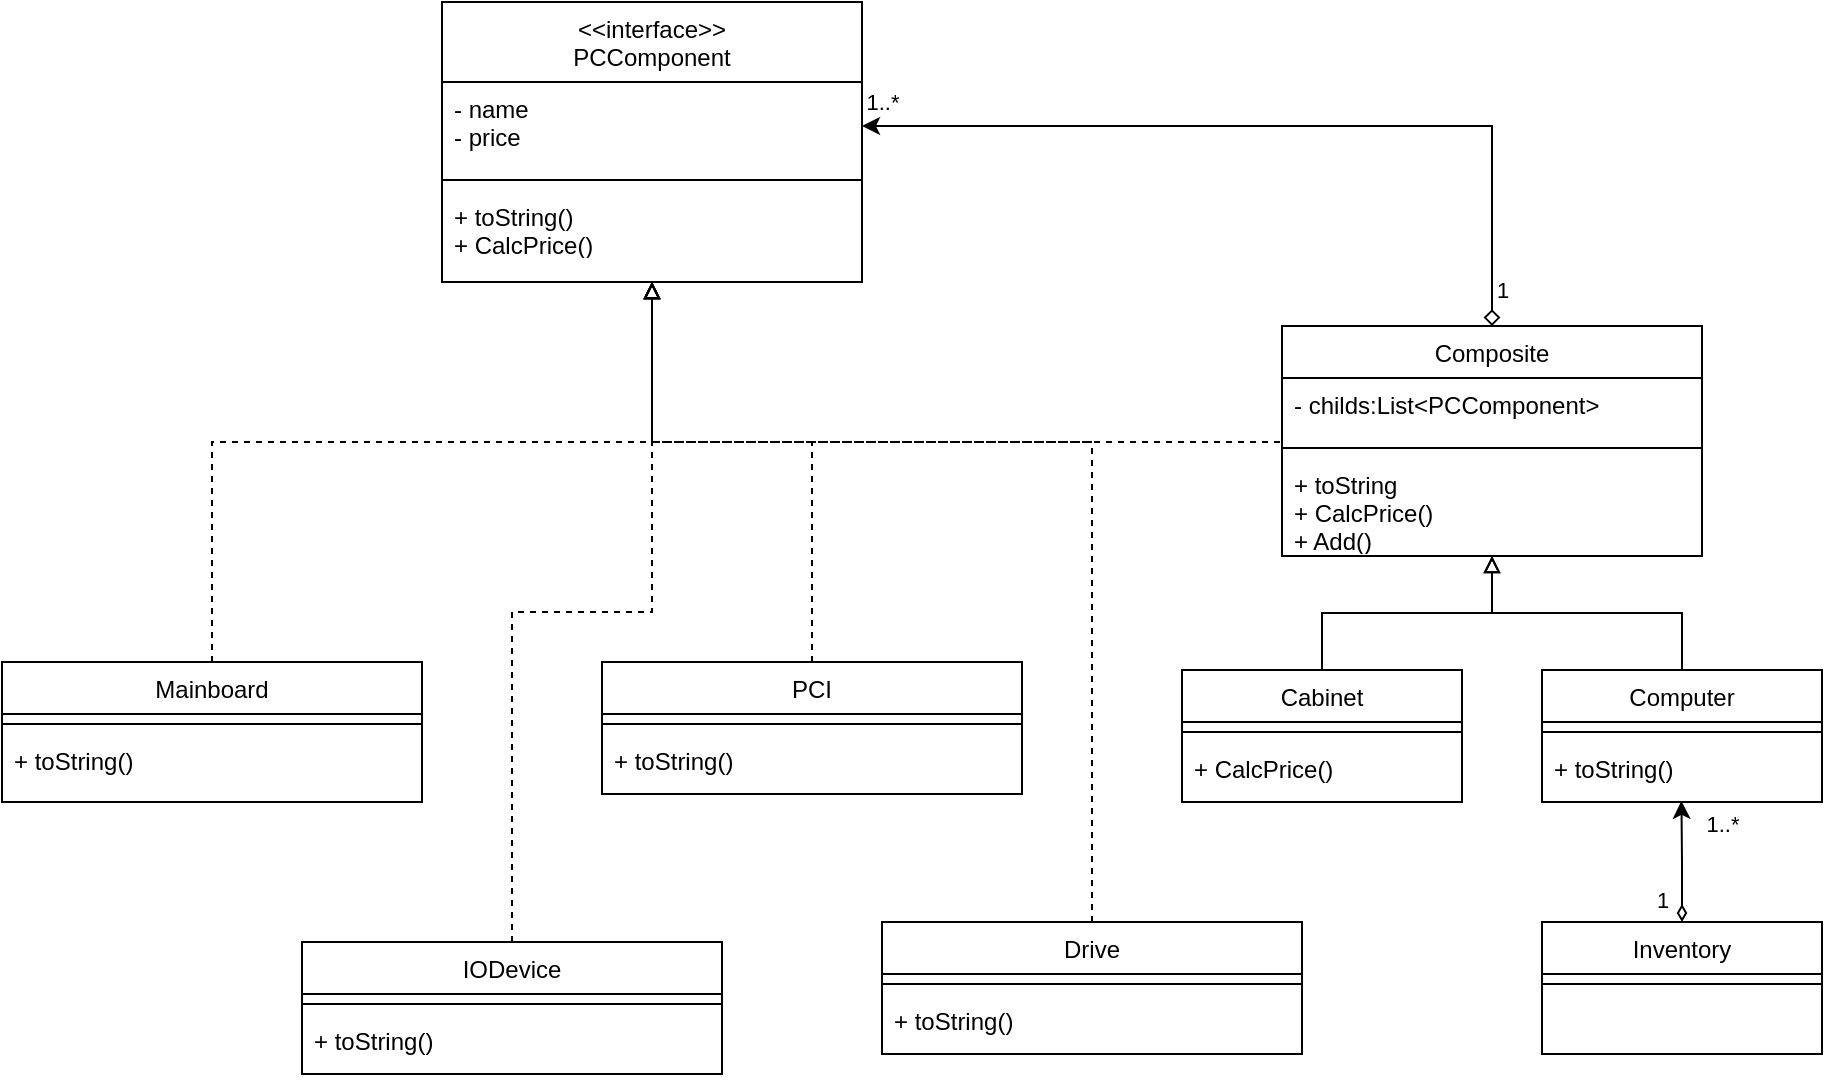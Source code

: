 <mxfile version="19.0.3" type="device"><diagram id="C5RBs43oDa-KdzZeNtuy" name="Page-1"><mxGraphModel dx="1033" dy="1068" grid="1" gridSize="10" guides="1" tooltips="1" connect="1" arrows="1" fold="1" page="1" pageScale="1" pageWidth="1169" pageHeight="827" math="0" shadow="0"><root><mxCell id="WIyWlLk6GJQsqaUBKTNV-0"/><mxCell id="WIyWlLk6GJQsqaUBKTNV-1" parent="WIyWlLk6GJQsqaUBKTNV-0"/><mxCell id="46-PO_cduymKeZNEpRNY-21" style="edgeStyle=orthogonalEdgeStyle;rounded=0;orthogonalLoop=1;jettySize=auto;html=1;exitX=0.5;exitY=0;exitDx=0;exitDy=0;entryX=0.5;entryY=1;entryDx=0;entryDy=0;endArrow=block;endFill=0;dashed=1;" parent="WIyWlLk6GJQsqaUBKTNV-1" source="DFWhd9hawSsA8PBOSO-D-0" target="DFWhd9hawSsA8PBOSO-D-4" edge="1"><mxGeometry relative="1" as="geometry"><Array as="points"><mxPoint x="455" y="420"/><mxPoint x="375" y="420"/></Array></mxGeometry></mxCell><mxCell id="DFWhd9hawSsA8PBOSO-D-0" value="PCI" style="swimlane;fontStyle=0;align=center;verticalAlign=top;childLayout=stackLayout;horizontal=1;startSize=26;horizontalStack=0;resizeParent=1;resizeLast=0;collapsible=1;marginBottom=0;rounded=0;shadow=0;strokeWidth=1;" parent="WIyWlLk6GJQsqaUBKTNV-1" vertex="1"><mxGeometry x="350" y="530" width="210" height="66" as="geometry"><mxRectangle x="340" y="380" width="170" height="26" as="alternateBounds"/></mxGeometry></mxCell><mxCell id="DFWhd9hawSsA8PBOSO-D-2" value="" style="line;html=1;strokeWidth=1;align=left;verticalAlign=middle;spacingTop=-1;spacingLeft=3;spacingRight=3;rotatable=0;labelPosition=right;points=[];portConstraint=eastwest;" parent="DFWhd9hawSsA8PBOSO-D-0" vertex="1"><mxGeometry y="26" width="210" height="10" as="geometry"/></mxCell><mxCell id="DFWhd9hawSsA8PBOSO-D-3" value="+ toString()" style="text;align=left;verticalAlign=top;spacingLeft=4;spacingRight=4;overflow=hidden;rotatable=0;points=[[0,0.5],[1,0.5]];portConstraint=eastwest;" parent="DFWhd9hawSsA8PBOSO-D-0" vertex="1"><mxGeometry y="36" width="210" height="30" as="geometry"/></mxCell><mxCell id="DFWhd9hawSsA8PBOSO-D-4" value="&lt;&lt;interface&gt;&gt;&#10;PCComponent" style="swimlane;fontStyle=0;align=center;verticalAlign=top;childLayout=stackLayout;horizontal=1;startSize=40;horizontalStack=0;resizeParent=1;resizeLast=0;collapsible=1;marginBottom=0;rounded=0;shadow=0;strokeWidth=1;" parent="WIyWlLk6GJQsqaUBKTNV-1" vertex="1"><mxGeometry x="270" y="200" width="210" height="140" as="geometry"><mxRectangle x="340" y="380" width="170" height="26" as="alternateBounds"/></mxGeometry></mxCell><mxCell id="DFWhd9hawSsA8PBOSO-D-5" value="- name&#10;- price" style="text;align=left;verticalAlign=top;spacingLeft=4;spacingRight=4;overflow=hidden;rotatable=0;points=[[0,0.5],[1,0.5]];portConstraint=eastwest;" parent="DFWhd9hawSsA8PBOSO-D-4" vertex="1"><mxGeometry y="40" width="210" height="44" as="geometry"/></mxCell><mxCell id="DFWhd9hawSsA8PBOSO-D-6" value="" style="line;html=1;strokeWidth=1;align=left;verticalAlign=middle;spacingTop=-1;spacingLeft=3;spacingRight=3;rotatable=0;labelPosition=right;points=[];portConstraint=eastwest;" parent="DFWhd9hawSsA8PBOSO-D-4" vertex="1"><mxGeometry y="84" width="210" height="10" as="geometry"/></mxCell><mxCell id="DFWhd9hawSsA8PBOSO-D-7" value="+ toString()&#10;+ CalcPrice()" style="text;align=left;verticalAlign=top;spacingLeft=4;spacingRight=4;overflow=hidden;rotatable=0;points=[[0,0.5],[1,0.5]];portConstraint=eastwest;" parent="DFWhd9hawSsA8PBOSO-D-4" vertex="1"><mxGeometry y="94" width="210" height="30" as="geometry"/></mxCell><mxCell id="46-PO_cduymKeZNEpRNY-14" style="edgeStyle=orthogonalEdgeStyle;rounded=0;orthogonalLoop=1;jettySize=auto;html=1;entryX=0.5;entryY=1;entryDx=0;entryDy=0;exitX=0.5;exitY=0;exitDx=0;exitDy=0;endArrow=block;endFill=0;dashed=1;" parent="WIyWlLk6GJQsqaUBKTNV-1" source="46-PO_cduymKeZNEpRNY-0" target="DFWhd9hawSsA8PBOSO-D-4" edge="1"><mxGeometry relative="1" as="geometry"><Array as="points"><mxPoint x="155" y="420"/><mxPoint x="375" y="420"/></Array></mxGeometry></mxCell><mxCell id="46-PO_cduymKeZNEpRNY-0" value="Mainboard" style="swimlane;fontStyle=0;align=center;verticalAlign=top;childLayout=stackLayout;horizontal=1;startSize=26;horizontalStack=0;resizeParent=1;resizeLast=0;collapsible=1;marginBottom=0;rounded=0;shadow=0;strokeWidth=1;" parent="WIyWlLk6GJQsqaUBKTNV-1" vertex="1"><mxGeometry x="50" y="530" width="210" height="70" as="geometry"><mxRectangle x="340" y="380" width="170" height="26" as="alternateBounds"/></mxGeometry></mxCell><mxCell id="46-PO_cduymKeZNEpRNY-2" value="" style="line;html=1;strokeWidth=1;align=left;verticalAlign=middle;spacingTop=-1;spacingLeft=3;spacingRight=3;rotatable=0;labelPosition=right;points=[];portConstraint=eastwest;" parent="46-PO_cduymKeZNEpRNY-0" vertex="1"><mxGeometry y="26" width="210" height="10" as="geometry"/></mxCell><mxCell id="46-PO_cduymKeZNEpRNY-3" value="+ toString()" style="text;align=left;verticalAlign=top;spacingLeft=4;spacingRight=4;overflow=hidden;rotatable=0;points=[[0,0.5],[1,0.5]];portConstraint=eastwest;" parent="46-PO_cduymKeZNEpRNY-0" vertex="1"><mxGeometry y="36" width="210" height="30" as="geometry"/></mxCell><mxCell id="46-PO_cduymKeZNEpRNY-22" style="edgeStyle=orthogonalEdgeStyle;rounded=0;orthogonalLoop=1;jettySize=auto;html=1;entryX=0.5;entryY=1;entryDx=0;entryDy=0;endArrow=block;endFill=0;exitX=0.5;exitY=0;exitDx=0;exitDy=0;dashed=1;" parent="WIyWlLk6GJQsqaUBKTNV-1" source="46-PO_cduymKeZNEpRNY-4" target="DFWhd9hawSsA8PBOSO-D-4" edge="1"><mxGeometry relative="1" as="geometry"><Array as="points"><mxPoint x="595" y="420"/><mxPoint x="375" y="420"/></Array></mxGeometry></mxCell><mxCell id="46-PO_cduymKeZNEpRNY-4" value="Drive" style="swimlane;fontStyle=0;align=center;verticalAlign=top;childLayout=stackLayout;horizontal=1;startSize=26;horizontalStack=0;resizeParent=1;resizeLast=0;collapsible=1;marginBottom=0;rounded=0;shadow=0;strokeWidth=1;" parent="WIyWlLk6GJQsqaUBKTNV-1" vertex="1"><mxGeometry x="490" y="660" width="210" height="66" as="geometry"><mxRectangle x="340" y="380" width="170" height="26" as="alternateBounds"/></mxGeometry></mxCell><mxCell id="46-PO_cduymKeZNEpRNY-6" value="" style="line;html=1;strokeWidth=1;align=left;verticalAlign=middle;spacingTop=-1;spacingLeft=3;spacingRight=3;rotatable=0;labelPosition=right;points=[];portConstraint=eastwest;" parent="46-PO_cduymKeZNEpRNY-4" vertex="1"><mxGeometry y="26" width="210" height="10" as="geometry"/></mxCell><mxCell id="46-PO_cduymKeZNEpRNY-7" value="+ toString()" style="text;align=left;verticalAlign=top;spacingLeft=4;spacingRight=4;overflow=hidden;rotatable=0;points=[[0,0.5],[1,0.5]];portConstraint=eastwest;" parent="46-PO_cduymKeZNEpRNY-4" vertex="1"><mxGeometry y="36" width="210" height="30" as="geometry"/></mxCell><mxCell id="glFD4GVq-05iostcv1Xz-1" style="edgeStyle=orthogonalEdgeStyle;rounded=0;orthogonalLoop=1;jettySize=auto;html=1;exitX=0.5;exitY=0;exitDx=0;exitDy=0;entryX=0.5;entryY=1;entryDx=0;entryDy=0;dashed=1;endArrow=block;endFill=0;" edge="1" parent="WIyWlLk6GJQsqaUBKTNV-1" source="46-PO_cduymKeZNEpRNY-8" target="DFWhd9hawSsA8PBOSO-D-4"><mxGeometry relative="1" as="geometry"/></mxCell><mxCell id="46-PO_cduymKeZNEpRNY-8" value="IODevice" style="swimlane;fontStyle=0;align=center;verticalAlign=top;childLayout=stackLayout;horizontal=1;startSize=26;horizontalStack=0;resizeParent=1;resizeLast=0;collapsible=1;marginBottom=0;rounded=0;shadow=0;strokeWidth=1;" parent="WIyWlLk6GJQsqaUBKTNV-1" vertex="1"><mxGeometry x="200" y="670" width="210" height="66" as="geometry"><mxRectangle x="340" y="380" width="170" height="26" as="alternateBounds"/></mxGeometry></mxCell><mxCell id="46-PO_cduymKeZNEpRNY-10" value="" style="line;html=1;strokeWidth=1;align=left;verticalAlign=middle;spacingTop=-1;spacingLeft=3;spacingRight=3;rotatable=0;labelPosition=right;points=[];portConstraint=eastwest;" parent="46-PO_cduymKeZNEpRNY-8" vertex="1"><mxGeometry y="26" width="210" height="10" as="geometry"/></mxCell><mxCell id="46-PO_cduymKeZNEpRNY-11" value="+ toString()" style="text;align=left;verticalAlign=top;spacingLeft=4;spacingRight=4;overflow=hidden;rotatable=0;points=[[0,0.5],[1,0.5]];portConstraint=eastwest;" parent="46-PO_cduymKeZNEpRNY-8" vertex="1"><mxGeometry y="36" width="210" height="30" as="geometry"/></mxCell><mxCell id="46-PO_cduymKeZNEpRNY-27" style="edgeStyle=orthogonalEdgeStyle;rounded=0;orthogonalLoop=1;jettySize=auto;html=1;entryX=1;entryY=0.5;entryDx=0;entryDy=0;endArrow=classic;endFill=1;startArrow=diamond;startFill=0;" parent="WIyWlLk6GJQsqaUBKTNV-1" source="46-PO_cduymKeZNEpRNY-23" target="DFWhd9hawSsA8PBOSO-D-5" edge="1"><mxGeometry relative="1" as="geometry"/></mxCell><mxCell id="46-PO_cduymKeZNEpRNY-38" value="1..*" style="edgeLabel;html=1;align=center;verticalAlign=middle;resizable=0;points=[];" parent="46-PO_cduymKeZNEpRNY-27" vertex="1" connectable="0"><mxGeometry x="0.889" y="-3" relative="1" as="geometry"><mxPoint x="-13" y="-9" as="offset"/></mxGeometry></mxCell><mxCell id="46-PO_cduymKeZNEpRNY-39" value="1" style="edgeLabel;html=1;align=center;verticalAlign=middle;resizable=0;points=[];" parent="46-PO_cduymKeZNEpRNY-27" vertex="1" connectable="0"><mxGeometry x="-0.911" y="1" relative="1" as="geometry"><mxPoint x="6" as="offset"/></mxGeometry></mxCell><mxCell id="46-PO_cduymKeZNEpRNY-23" value="Composite" style="swimlane;fontStyle=0;align=center;verticalAlign=top;childLayout=stackLayout;horizontal=1;startSize=26;horizontalStack=0;resizeParent=1;resizeLast=0;collapsible=1;marginBottom=0;rounded=0;shadow=0;strokeWidth=1;" parent="WIyWlLk6GJQsqaUBKTNV-1" vertex="1"><mxGeometry x="690" y="362" width="210" height="115" as="geometry"><mxRectangle x="340" y="380" width="170" height="26" as="alternateBounds"/></mxGeometry></mxCell><mxCell id="46-PO_cduymKeZNEpRNY-40" value="- childs:List&lt;PCComponent&gt;" style="text;align=left;verticalAlign=top;spacingLeft=4;spacingRight=4;overflow=hidden;rotatable=0;points=[[0,0.5],[1,0.5]];portConstraint=eastwest;" parent="46-PO_cduymKeZNEpRNY-23" vertex="1"><mxGeometry y="26" width="210" height="30" as="geometry"/></mxCell><mxCell id="46-PO_cduymKeZNEpRNY-25" value="" style="line;html=1;strokeWidth=1;align=left;verticalAlign=middle;spacingTop=-1;spacingLeft=3;spacingRight=3;rotatable=0;labelPosition=right;points=[];portConstraint=eastwest;" parent="46-PO_cduymKeZNEpRNY-23" vertex="1"><mxGeometry y="56" width="210" height="10" as="geometry"/></mxCell><mxCell id="46-PO_cduymKeZNEpRNY-26" value="+ toString&#10;+ CalcPrice()&#10;+ Add()" style="text;align=left;verticalAlign=top;spacingLeft=4;spacingRight=4;overflow=hidden;rotatable=0;points=[[0,0.5],[1,0.5]];portConstraint=eastwest;" parent="46-PO_cduymKeZNEpRNY-23" vertex="1"><mxGeometry y="66" width="210" height="44" as="geometry"/></mxCell><mxCell id="46-PO_cduymKeZNEpRNY-48" style="edgeStyle=orthogonalEdgeStyle;rounded=0;orthogonalLoop=1;jettySize=auto;html=1;exitX=0.5;exitY=0;exitDx=0;exitDy=0;entryX=0.5;entryY=1;entryDx=0;entryDy=0;startArrow=none;startFill=0;endArrow=block;endFill=0;" parent="WIyWlLk6GJQsqaUBKTNV-1" source="46-PO_cduymKeZNEpRNY-41" target="46-PO_cduymKeZNEpRNY-23" edge="1"><mxGeometry relative="1" as="geometry"/></mxCell><mxCell id="46-PO_cduymKeZNEpRNY-41" value="Computer" style="swimlane;fontStyle=0;align=center;verticalAlign=top;childLayout=stackLayout;horizontal=1;startSize=26;horizontalStack=0;resizeParent=1;resizeLast=0;collapsible=1;marginBottom=0;rounded=0;shadow=0;strokeWidth=1;" parent="WIyWlLk6GJQsqaUBKTNV-1" vertex="1"><mxGeometry x="820" y="534" width="140" height="66" as="geometry"><mxRectangle x="340" y="380" width="170" height="26" as="alternateBounds"/></mxGeometry></mxCell><mxCell id="46-PO_cduymKeZNEpRNY-42" value="" style="line;html=1;strokeWidth=1;align=left;verticalAlign=middle;spacingTop=-1;spacingLeft=3;spacingRight=3;rotatable=0;labelPosition=right;points=[];portConstraint=eastwest;" parent="46-PO_cduymKeZNEpRNY-41" vertex="1"><mxGeometry y="26" width="140" height="10" as="geometry"/></mxCell><mxCell id="46-PO_cduymKeZNEpRNY-43" value="+ toString()" style="text;align=left;verticalAlign=top;spacingLeft=4;spacingRight=4;overflow=hidden;rotatable=0;points=[[0,0.5],[1,0.5]];portConstraint=eastwest;" parent="46-PO_cduymKeZNEpRNY-41" vertex="1"><mxGeometry y="36" width="140" height="30" as="geometry"/></mxCell><mxCell id="46-PO_cduymKeZNEpRNY-47" style="edgeStyle=orthogonalEdgeStyle;rounded=0;orthogonalLoop=1;jettySize=auto;html=1;entryX=0.5;entryY=1;entryDx=0;entryDy=0;startArrow=none;startFill=0;endArrow=block;endFill=0;" parent="WIyWlLk6GJQsqaUBKTNV-1" source="46-PO_cduymKeZNEpRNY-44" target="46-PO_cduymKeZNEpRNY-23" edge="1"><mxGeometry relative="1" as="geometry"/></mxCell><mxCell id="46-PO_cduymKeZNEpRNY-44" value="Cabinet" style="swimlane;fontStyle=0;align=center;verticalAlign=top;childLayout=stackLayout;horizontal=1;startSize=26;horizontalStack=0;resizeParent=1;resizeLast=0;collapsible=1;marginBottom=0;rounded=0;shadow=0;strokeWidth=1;" parent="WIyWlLk6GJQsqaUBKTNV-1" vertex="1"><mxGeometry x="640" y="534" width="140" height="66" as="geometry"><mxRectangle x="340" y="380" width="170" height="26" as="alternateBounds"/></mxGeometry></mxCell><mxCell id="46-PO_cduymKeZNEpRNY-45" value="" style="line;html=1;strokeWidth=1;align=left;verticalAlign=middle;spacingTop=-1;spacingLeft=3;spacingRight=3;rotatable=0;labelPosition=right;points=[];portConstraint=eastwest;" parent="46-PO_cduymKeZNEpRNY-44" vertex="1"><mxGeometry y="26" width="140" height="10" as="geometry"/></mxCell><mxCell id="46-PO_cduymKeZNEpRNY-46" value="+ CalcPrice()" style="text;align=left;verticalAlign=top;spacingLeft=4;spacingRight=4;overflow=hidden;rotatable=0;points=[[0,0.5],[1,0.5]];portConstraint=eastwest;" parent="46-PO_cduymKeZNEpRNY-44" vertex="1"><mxGeometry y="36" width="140" height="30" as="geometry"/></mxCell><mxCell id="46-PO_cduymKeZNEpRNY-52" style="edgeStyle=orthogonalEdgeStyle;rounded=0;orthogonalLoop=1;jettySize=auto;html=1;entryX=0.498;entryY=0.981;entryDx=0;entryDy=0;entryPerimeter=0;startArrow=diamondThin;startFill=0;endArrow=classic;endFill=1;" parent="WIyWlLk6GJQsqaUBKTNV-1" source="46-PO_cduymKeZNEpRNY-49" target="46-PO_cduymKeZNEpRNY-43" edge="1"><mxGeometry relative="1" as="geometry"/></mxCell><mxCell id="46-PO_cduymKeZNEpRNY-53" value="1..*" style="edgeLabel;html=1;align=center;verticalAlign=middle;resizable=0;points=[];" parent="46-PO_cduymKeZNEpRNY-52" vertex="1" connectable="0"><mxGeometry x="0.404" y="-1" relative="1" as="geometry"><mxPoint x="19" y="-7" as="offset"/></mxGeometry></mxCell><mxCell id="46-PO_cduymKeZNEpRNY-54" value="1" style="edgeLabel;html=1;align=center;verticalAlign=middle;resizable=0;points=[];" parent="46-PO_cduymKeZNEpRNY-52" vertex="1" connectable="0"><mxGeometry x="-0.629" y="-1" relative="1" as="geometry"><mxPoint x="-11" as="offset"/></mxGeometry></mxCell><mxCell id="46-PO_cduymKeZNEpRNY-49" value="Inventory" style="swimlane;fontStyle=0;align=center;verticalAlign=top;childLayout=stackLayout;horizontal=1;startSize=26;horizontalStack=0;resizeParent=1;resizeLast=0;collapsible=1;marginBottom=0;rounded=0;shadow=0;strokeWidth=1;" parent="WIyWlLk6GJQsqaUBKTNV-1" vertex="1"><mxGeometry x="820" y="660" width="140" height="66" as="geometry"><mxRectangle x="340" y="380" width="170" height="26" as="alternateBounds"/></mxGeometry></mxCell><mxCell id="46-PO_cduymKeZNEpRNY-50" value="" style="line;html=1;strokeWidth=1;align=left;verticalAlign=middle;spacingTop=-1;spacingLeft=3;spacingRight=3;rotatable=0;labelPosition=right;points=[];portConstraint=eastwest;" parent="46-PO_cduymKeZNEpRNY-49" vertex="1"><mxGeometry y="26" width="140" height="10" as="geometry"/></mxCell><mxCell id="glFD4GVq-05iostcv1Xz-2" style="edgeStyle=orthogonalEdgeStyle;rounded=0;orthogonalLoop=1;jettySize=auto;html=1;exitX=0;exitY=0.5;exitDx=0;exitDy=0;entryX=0.5;entryY=1;entryDx=0;entryDy=0;dashed=1;endArrow=block;endFill=0;" edge="1" parent="WIyWlLk6GJQsqaUBKTNV-1" source="46-PO_cduymKeZNEpRNY-40" target="DFWhd9hawSsA8PBOSO-D-4"><mxGeometry relative="1" as="geometry"><Array as="points"><mxPoint x="690" y="420"/><mxPoint x="375" y="420"/></Array></mxGeometry></mxCell></root></mxGraphModel></diagram></mxfile>